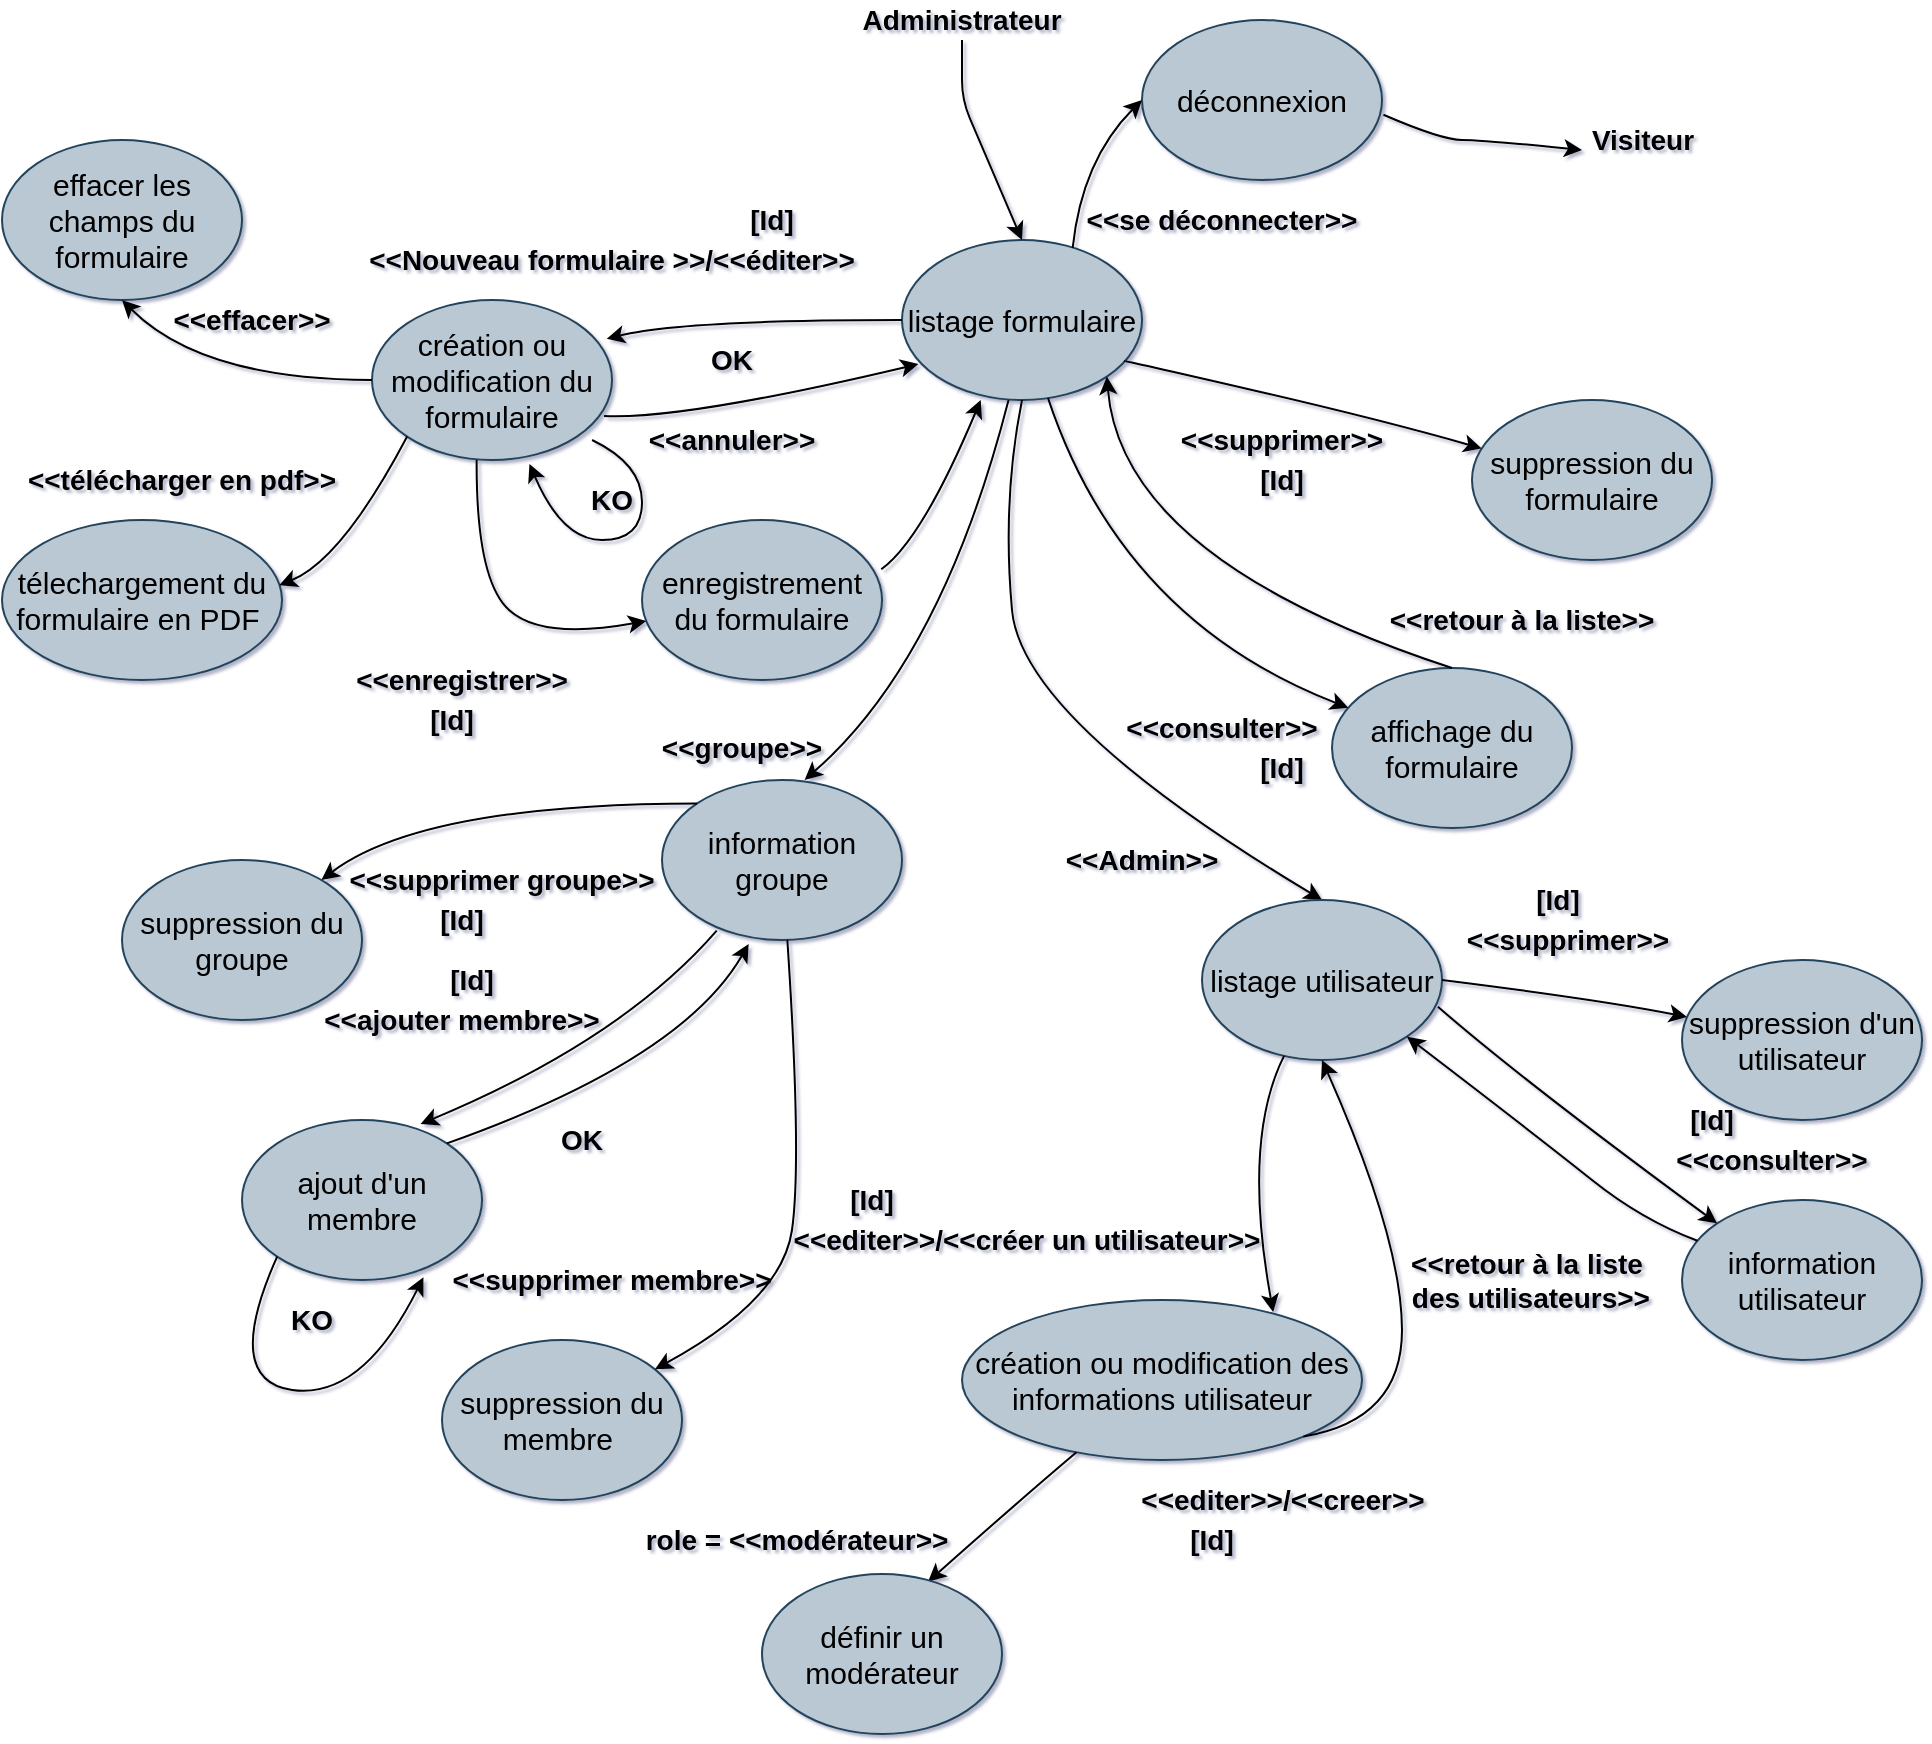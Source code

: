 <mxfile version="15.8.7" type="device"><diagram id="QIlYv06HmIez0P0eh2kQ" name="Page-1"><mxGraphModel dx="1106" dy="770" grid="1" gridSize="10" guides="1" tooltips="1" connect="1" arrows="1" fold="1" page="1" pageScale="1" pageWidth="1169" pageHeight="827" math="0" shadow="1"><root><mxCell id="0"/><mxCell id="1" parent="0"/><mxCell id="4ynzpL5BtkrtydRHJVQj-2" value="&lt;span style=&quot;font-size: 15px&quot;&gt;listage formulaire&lt;/span&gt;" style="ellipse;whiteSpace=wrap;html=1;fillColor=#bac8d3;strokeColor=#23445d;" parent="1" vertex="1"><mxGeometry x="500" y="160" width="120" height="80" as="geometry"/></mxCell><mxCell id="4ynzpL5BtkrtydRHJVQj-3" value="" style="endArrow=classic;html=1;entryX=0.5;entryY=0;entryDx=0;entryDy=0;exitX=0.5;exitY=1;exitDx=0;exitDy=0;" parent="1" source="4ynzpL5BtkrtydRHJVQj-4" target="4ynzpL5BtkrtydRHJVQj-2" edge="1"><mxGeometry width="50" height="50" relative="1" as="geometry"><mxPoint x="380" y="190.0" as="sourcePoint"/><mxPoint x="410" y="150" as="targetPoint"/><Array as="points"><mxPoint x="530" y="90"/></Array></mxGeometry></mxCell><mxCell id="4ynzpL5BtkrtydRHJVQj-4" value="&lt;b&gt;&lt;font style=&quot;font-size: 14px&quot;&gt;Administrateur&lt;/font&gt;&lt;/b&gt;" style="text;html=1;strokeColor=none;fillColor=none;align=center;verticalAlign=middle;whiteSpace=wrap;rounded=0;" parent="1" vertex="1"><mxGeometry x="510" y="40" width="40" height="20" as="geometry"/></mxCell><mxCell id="4ynzpL5BtkrtydRHJVQj-7" value="&lt;font style=&quot;font-size: 15px&quot;&gt;déconnexion&lt;/font&gt;" style="ellipse;whiteSpace=wrap;html=1;fillColor=#bac8d3;strokeColor=#23445d;" parent="1" vertex="1"><mxGeometry x="620" y="50" width="120" height="80" as="geometry"/></mxCell><mxCell id="4ynzpL5BtkrtydRHJVQj-9" value="&lt;b&gt;&lt;font style=&quot;font-size: 14px&quot;&gt;Visiteur&lt;/font&gt;&lt;/b&gt;" style="text;html=1;align=center;verticalAlign=middle;resizable=0;points=[];autosize=1;" parent="1" vertex="1"><mxGeometry x="835" y="100" width="70" height="20" as="geometry"/></mxCell><mxCell id="4ynzpL5BtkrtydRHJVQj-11" value="&lt;font style=&quot;font-size: 15px&quot;&gt;affichage du formulaire&lt;br&gt;&lt;/font&gt;" style="ellipse;whiteSpace=wrap;html=1;fillColor=#bac8d3;strokeColor=#23445d;shadow=0;" parent="1" vertex="1"><mxGeometry x="715" y="374" width="120" height="80" as="geometry"/></mxCell><mxCell id="mBe3YfgCxjS3OsBFPIav-12" value="&lt;font style=&quot;font-size: 15px&quot;&gt;création ou modification du formulaire&lt;br&gt;&lt;/font&gt;" style="ellipse;whiteSpace=wrap;html=1;fillColor=#bac8d3;strokeColor=#23445d;shadow=0;" parent="1" vertex="1"><mxGeometry x="235" y="190" width="120" height="80" as="geometry"/></mxCell><mxCell id="mBe3YfgCxjS3OsBFPIav-13" value="&lt;font style=&quot;font-size: 15px&quot;&gt;suppression du formulaire&lt;br&gt;&lt;/font&gt;" style="ellipse;whiteSpace=wrap;html=1;fillColor=#bac8d3;strokeColor=#23445d;shadow=0;" parent="1" vertex="1"><mxGeometry x="785" y="240" width="120" height="80" as="geometry"/></mxCell><mxCell id="mBe3YfgCxjS3OsBFPIav-28" value="&lt;font style=&quot;font-size: 15px&quot;&gt;enregistrement du formulaire&lt;br&gt;&lt;/font&gt;" style="ellipse;whiteSpace=wrap;html=1;fillColor=#bac8d3;strokeColor=#23445d;shadow=0;" parent="1" vertex="1"><mxGeometry x="370" y="300" width="120" height="80" as="geometry"/></mxCell><mxCell id="mBe3YfgCxjS3OsBFPIav-29" value="&lt;font style=&quot;font-size: 15px&quot;&gt;télechargement du formulaire en PDF&amp;nbsp;&lt;br&gt;&lt;/font&gt;" style="ellipse;whiteSpace=wrap;html=1;fillColor=#bac8d3;strokeColor=#23445d;shadow=0;" parent="1" vertex="1"><mxGeometry x="50" y="300" width="140" height="80" as="geometry"/></mxCell><mxCell id="mBe3YfgCxjS3OsBFPIav-30" value="&lt;font style=&quot;font-size: 15px&quot;&gt;effacer les champs du formulaire&lt;br&gt;&lt;/font&gt;" style="ellipse;whiteSpace=wrap;html=1;fillColor=#bac8d3;strokeColor=#23445d;shadow=0;" parent="1" vertex="1"><mxGeometry x="50" y="110" width="120" height="80" as="geometry"/></mxCell><mxCell id="M45DSX3RB_JgqFKoz0l3-1" value="&lt;b&gt;&lt;font style=&quot;font-size: 14px&quot;&gt;&amp;lt;&amp;lt;consulter&amp;gt;&amp;gt;&lt;/font&gt;&lt;/b&gt;" style="text;html=1;strokeColor=none;fillColor=none;align=center;verticalAlign=middle;whiteSpace=wrap;rounded=0;" vertex="1" parent="1"><mxGeometry x="640" y="394" width="40" height="20" as="geometry"/></mxCell><mxCell id="M45DSX3RB_JgqFKoz0l3-2" value="&lt;b&gt;&lt;font style=&quot;font-size: 14px&quot;&gt;&amp;lt;&amp;lt;retour à la liste&amp;gt;&amp;gt;&lt;/font&gt;&lt;/b&gt;" style="text;html=1;strokeColor=none;fillColor=none;align=center;verticalAlign=middle;whiteSpace=wrap;rounded=0;" vertex="1" parent="1"><mxGeometry x="740" y="340" width="140" height="20" as="geometry"/></mxCell><mxCell id="M45DSX3RB_JgqFKoz0l3-3" value="&lt;span style=&quot;font-size: 14px&quot;&gt;&lt;b&gt;&amp;lt;&amp;lt;effacer&amp;gt;&amp;gt;&lt;/b&gt;&lt;/span&gt;" style="text;html=1;strokeColor=none;fillColor=none;align=center;verticalAlign=middle;whiteSpace=wrap;rounded=0;" vertex="1" parent="1"><mxGeometry x="150" y="190" width="50" height="20" as="geometry"/></mxCell><mxCell id="M45DSX3RB_JgqFKoz0l3-4" value="&lt;b&gt;&lt;font style=&quot;font-size: 14px&quot;&gt;&amp;lt;&amp;lt;Nouveau formulaire &amp;gt;&amp;gt;/&amp;lt;&amp;lt;éditer&amp;gt;&amp;gt;&lt;/font&gt;&lt;/b&gt;" style="text;html=1;strokeColor=none;fillColor=none;align=center;verticalAlign=middle;whiteSpace=wrap;rounded=0;" vertex="1" parent="1"><mxGeometry x="230" y="160" width="250" height="20" as="geometry"/></mxCell><mxCell id="M45DSX3RB_JgqFKoz0l3-7" value="" style="curved=1;endArrow=classic;html=1;rounded=0;" edge="1" parent="1" source="4ynzpL5BtkrtydRHJVQj-2" target="mBe3YfgCxjS3OsBFPIav-13"><mxGeometry width="50" height="50" relative="1" as="geometry"><mxPoint x="540" y="240" as="sourcePoint"/><mxPoint x="590" y="190" as="targetPoint"/><Array as="points"><mxPoint x="610" y="220"/><mxPoint x="740" y="250"/></Array></mxGeometry></mxCell><mxCell id="M45DSX3RB_JgqFKoz0l3-8" value="" style="curved=1;endArrow=classic;html=1;rounded=0;" edge="1" parent="1" source="4ynzpL5BtkrtydRHJVQj-2" target="4ynzpL5BtkrtydRHJVQj-11"><mxGeometry width="50" height="50" relative="1" as="geometry"><mxPoint x="540" y="240" as="sourcePoint"/><mxPoint x="590" y="190" as="targetPoint"/><Array as="points"><mxPoint x="610" y="350"/></Array></mxGeometry></mxCell><mxCell id="M45DSX3RB_JgqFKoz0l3-9" value="" style="curved=1;endArrow=classic;html=1;rounded=0;entryX=1;entryY=1;entryDx=0;entryDy=0;exitX=0.5;exitY=0;exitDx=0;exitDy=0;" edge="1" parent="1" source="4ynzpL5BtkrtydRHJVQj-11" target="4ynzpL5BtkrtydRHJVQj-2"><mxGeometry width="50" height="50" relative="1" as="geometry"><mxPoint x="560" y="320" as="sourcePoint"/><mxPoint x="610" y="270" as="targetPoint"/><Array as="points"><mxPoint x="610" y="320"/></Array></mxGeometry></mxCell><mxCell id="M45DSX3RB_JgqFKoz0l3-10" value="" style="curved=1;endArrow=classic;html=1;rounded=0;entryX=0;entryY=0.5;entryDx=0;entryDy=0;exitX=0.711;exitY=0.05;exitDx=0;exitDy=0;exitPerimeter=0;" edge="1" parent="1" source="4ynzpL5BtkrtydRHJVQj-2" target="4ynzpL5BtkrtydRHJVQj-7"><mxGeometry width="50" height="50" relative="1" as="geometry"><mxPoint x="540" y="240" as="sourcePoint"/><mxPoint x="590" y="190" as="targetPoint"/><Array as="points"><mxPoint x="590" y="120"/></Array></mxGeometry></mxCell><mxCell id="M45DSX3RB_JgqFKoz0l3-11" value="&lt;b&gt;&lt;font style=&quot;font-size: 14px&quot;&gt;&amp;lt;&amp;lt;se déconnecter&amp;gt;&amp;gt;&lt;/font&gt;&lt;/b&gt;" style="text;html=1;strokeColor=none;fillColor=none;align=center;verticalAlign=middle;whiteSpace=wrap;rounded=0;" vertex="1" parent="1"><mxGeometry x="590" y="140" width="140" height="20" as="geometry"/></mxCell><mxCell id="M45DSX3RB_JgqFKoz0l3-12" value="&lt;b&gt;&lt;font style=&quot;font-size: 14px&quot;&gt;&amp;lt;&amp;lt;supprimer&amp;gt;&amp;gt;&lt;/font&gt;&lt;/b&gt;" style="text;html=1;strokeColor=none;fillColor=none;align=center;verticalAlign=middle;whiteSpace=wrap;rounded=0;" vertex="1" parent="1"><mxGeometry x="620" y="250" width="140" height="20" as="geometry"/></mxCell><mxCell id="M45DSX3RB_JgqFKoz0l3-13" value="&lt;b&gt;&lt;font style=&quot;font-size: 14px&quot;&gt;&amp;lt;&amp;lt;annuler&amp;gt;&amp;gt;&lt;/font&gt;&lt;/b&gt;" style="text;html=1;strokeColor=none;fillColor=none;align=center;verticalAlign=middle;whiteSpace=wrap;rounded=0;" vertex="1" parent="1"><mxGeometry x="345" y="250" width="140" height="20" as="geometry"/></mxCell><mxCell id="M45DSX3RB_JgqFKoz0l3-14" value="" style="curved=1;endArrow=classic;html=1;rounded=0;exitX=0.967;exitY=0.725;exitDx=0;exitDy=0;exitPerimeter=0;entryX=0.069;entryY=0.775;entryDx=0;entryDy=0;entryPerimeter=0;" edge="1" parent="1" source="mBe3YfgCxjS3OsBFPIav-12" target="4ynzpL5BtkrtydRHJVQj-2"><mxGeometry width="50" height="50" relative="1" as="geometry"><mxPoint x="490" y="350" as="sourcePoint"/><mxPoint x="490" y="250" as="targetPoint"/><Array as="points"><mxPoint x="390" y="250"/></Array></mxGeometry></mxCell><mxCell id="M45DSX3RB_JgqFKoz0l3-16" value="&lt;span style=&quot;font-size: 14px&quot;&gt;&lt;b&gt;&amp;lt;&amp;lt;télécharger en pdf&amp;gt;&amp;gt;&lt;/b&gt;&lt;/span&gt;" style="text;html=1;strokeColor=none;fillColor=none;align=center;verticalAlign=middle;whiteSpace=wrap;rounded=0;" vertex="1" parent="1"><mxGeometry x="60" y="270" width="160" height="20" as="geometry"/></mxCell><mxCell id="M45DSX3RB_JgqFKoz0l3-17" value="" style="curved=1;endArrow=classic;html=1;rounded=0;entryX=0.978;entryY=0.242;entryDx=0;entryDy=0;entryPerimeter=0;exitX=0;exitY=0.5;exitDx=0;exitDy=0;" edge="1" parent="1" source="4ynzpL5BtkrtydRHJVQj-2" target="mBe3YfgCxjS3OsBFPIav-12"><mxGeometry width="50" height="50" relative="1" as="geometry"><mxPoint x="460" y="200" as="sourcePoint"/><mxPoint x="300" y="220" as="targetPoint"/><Array as="points"><mxPoint x="390" y="200"/></Array></mxGeometry></mxCell><mxCell id="M45DSX3RB_JgqFKoz0l3-18" value="" style="curved=1;endArrow=classic;html=1;rounded=0;entryX=0.99;entryY=0.408;entryDx=0;entryDy=0;exitX=0;exitY=1;exitDx=0;exitDy=0;entryPerimeter=0;" edge="1" parent="1" source="mBe3YfgCxjS3OsBFPIav-12" target="mBe3YfgCxjS3OsBFPIav-29"><mxGeometry width="50" height="50" relative="1" as="geometry"><mxPoint x="350" y="270" as="sourcePoint"/><mxPoint x="400" y="220" as="targetPoint"/><Array as="points"><mxPoint x="220" y="320"/></Array></mxGeometry></mxCell><mxCell id="M45DSX3RB_JgqFKoz0l3-19" value="" style="curved=1;endArrow=classic;html=1;rounded=0;entryX=0.5;entryY=1;entryDx=0;entryDy=0;exitX=0;exitY=0.5;exitDx=0;exitDy=0;" edge="1" parent="1" source="mBe3YfgCxjS3OsBFPIav-12" target="mBe3YfgCxjS3OsBFPIav-30"><mxGeometry width="50" height="50" relative="1" as="geometry"><mxPoint x="350" y="270" as="sourcePoint"/><mxPoint x="400" y="220" as="targetPoint"/><Array as="points"><mxPoint x="150" y="230"/></Array></mxGeometry></mxCell><mxCell id="M45DSX3RB_JgqFKoz0l3-20" value="&lt;span style=&quot;font-size: 14px&quot;&gt;&lt;b&gt;&amp;lt;&amp;lt;enregistrer&amp;gt;&amp;gt;&lt;/b&gt;&lt;/span&gt;" style="text;html=1;strokeColor=none;fillColor=none;align=center;verticalAlign=middle;whiteSpace=wrap;rounded=0;" vertex="1" parent="1"><mxGeometry x="260" y="370" width="40" height="20" as="geometry"/></mxCell><mxCell id="M45DSX3RB_JgqFKoz0l3-23" value="" style="curved=1;endArrow=classic;html=1;rounded=0;entryX=0.656;entryY=1.025;entryDx=0;entryDy=0;entryPerimeter=0;exitX=0.917;exitY=0.875;exitDx=0;exitDy=0;exitPerimeter=0;" edge="1" parent="1" source="mBe3YfgCxjS3OsBFPIav-12" target="mBe3YfgCxjS3OsBFPIav-12"><mxGeometry width="50" height="50" relative="1" as="geometry"><mxPoint x="260" y="350" as="sourcePoint"/><mxPoint x="310" y="300" as="targetPoint"/><Array as="points"><mxPoint x="370" y="272"/><mxPoint x="370" y="310"/><mxPoint x="330" y="310"/></Array></mxGeometry></mxCell><mxCell id="M45DSX3RB_JgqFKoz0l3-24" value="&lt;b&gt;&lt;font style=&quot;font-size: 14px&quot;&gt;KO&lt;/font&gt;&lt;/b&gt;" style="text;html=1;strokeColor=none;fillColor=none;align=center;verticalAlign=middle;whiteSpace=wrap;rounded=0;" vertex="1" parent="1"><mxGeometry x="340" y="280" width="30" height="20" as="geometry"/></mxCell><mxCell id="M45DSX3RB_JgqFKoz0l3-25" value="&lt;b&gt;&lt;font style=&quot;font-size: 14px&quot;&gt;OK&lt;/font&gt;&lt;/b&gt;" style="text;html=1;strokeColor=none;fillColor=none;align=center;verticalAlign=middle;whiteSpace=wrap;rounded=0;" vertex="1" parent="1"><mxGeometry x="400" y="210" width="30" height="20" as="geometry"/></mxCell><mxCell id="M45DSX3RB_JgqFKoz0l3-26" value="" style="curved=1;endArrow=classic;html=1;rounded=0;exitX=0.436;exitY=1;exitDx=0;exitDy=0;exitPerimeter=0;" edge="1" parent="1" source="mBe3YfgCxjS3OsBFPIav-12" target="mBe3YfgCxjS3OsBFPIav-28"><mxGeometry width="50" height="50" relative="1" as="geometry"><mxPoint x="235" y="370" as="sourcePoint"/><mxPoint x="285" y="320" as="targetPoint"/><Array as="points"><mxPoint x="287" y="330"/><mxPoint x="320" y="360"/></Array></mxGeometry></mxCell><mxCell id="M45DSX3RB_JgqFKoz0l3-27" value="" style="curved=1;endArrow=classic;html=1;rounded=0;entryX=0.328;entryY=1;entryDx=0;entryDy=0;entryPerimeter=0;exitX=0.997;exitY=0.308;exitDx=0;exitDy=0;exitPerimeter=0;" edge="1" parent="1" source="mBe3YfgCxjS3OsBFPIav-28" target="4ynzpL5BtkrtydRHJVQj-2"><mxGeometry width="50" height="50" relative="1" as="geometry"><mxPoint x="390" y="330" as="sourcePoint"/><mxPoint x="440" y="280" as="targetPoint"/><Array as="points"><mxPoint x="510" y="310"/></Array></mxGeometry></mxCell><mxCell id="M45DSX3RB_JgqFKoz0l3-29" value="" style="curved=1;endArrow=classic;html=1;rounded=0;exitX=1.006;exitY=0.592;exitDx=0;exitDy=0;exitPerimeter=0;" edge="1" parent="1" source="4ynzpL5BtkrtydRHJVQj-7"><mxGeometry width="50" height="50" relative="1" as="geometry"><mxPoint x="770" y="115" as="sourcePoint"/><mxPoint x="840" y="115" as="targetPoint"/><Array as="points"><mxPoint x="770" y="110"/><mxPoint x="790" y="110"/></Array></mxGeometry></mxCell><mxCell id="M45DSX3RB_JgqFKoz0l3-30" value="" style="curved=1;endArrow=classic;html=1;rounded=0;exitX=0.444;exitY=1;exitDx=0;exitDy=0;exitPerimeter=0;entryX=0.594;entryY=0;entryDx=0;entryDy=0;entryPerimeter=0;" edge="1" parent="1" source="4ynzpL5BtkrtydRHJVQj-2" target="M45DSX3RB_JgqFKoz0l3-36"><mxGeometry width="50" height="50" relative="1" as="geometry"><mxPoint x="435" y="474" as="sourcePoint"/><mxPoint x="480" y="440" as="targetPoint"/><Array as="points"><mxPoint x="520" y="370"/></Array></mxGeometry></mxCell><mxCell id="M45DSX3RB_JgqFKoz0l3-31" value="&lt;b&gt;&lt;font style=&quot;font-size: 14px&quot;&gt;&amp;lt;&amp;lt;groupe&amp;gt;&amp;gt;&lt;/font&gt;&lt;/b&gt;" style="text;html=1;strokeColor=none;fillColor=none;align=center;verticalAlign=middle;whiteSpace=wrap;rounded=0;" vertex="1" parent="1"><mxGeometry x="350" y="404" width="140" height="20" as="geometry"/></mxCell><mxCell id="M45DSX3RB_JgqFKoz0l3-33" value="&lt;b&gt;&lt;font style=&quot;font-size: 14px&quot;&gt;&amp;lt;&amp;lt;supprimer membre&amp;gt;&amp;gt;&lt;/font&gt;&lt;/b&gt;" style="text;html=1;strokeColor=none;fillColor=none;align=center;verticalAlign=middle;whiteSpace=wrap;rounded=0;" vertex="1" parent="1"><mxGeometry x="270" y="670" width="170" height="20" as="geometry"/></mxCell><mxCell id="M45DSX3RB_JgqFKoz0l3-34" value="&lt;b&gt;&lt;font style=&quot;font-size: 14px&quot;&gt;&amp;lt;&amp;lt;ajouter membre&amp;gt;&amp;gt;&lt;/font&gt;&lt;/b&gt;" style="text;html=1;strokeColor=none;fillColor=none;align=center;verticalAlign=middle;whiteSpace=wrap;rounded=0;" vertex="1" parent="1"><mxGeometry x="210" y="540" width="140" height="20" as="geometry"/></mxCell><mxCell id="M45DSX3RB_JgqFKoz0l3-35" value="&lt;b&gt;&lt;font style=&quot;font-size: 14px&quot;&gt;&amp;lt;&amp;lt;supprimer groupe&amp;gt;&amp;gt;&lt;/font&gt;&lt;/b&gt;" style="text;html=1;strokeColor=none;fillColor=none;align=center;verticalAlign=middle;whiteSpace=wrap;rounded=0;" vertex="1" parent="1"><mxGeometry x="220" y="470" width="160" height="20" as="geometry"/></mxCell><mxCell id="M45DSX3RB_JgqFKoz0l3-36" value="&lt;font style=&quot;font-size: 15px&quot;&gt;information groupe&lt;br&gt;&lt;/font&gt;" style="ellipse;whiteSpace=wrap;html=1;fillColor=#bac8d3;strokeColor=#23445d;shadow=0;" vertex="1" parent="1"><mxGeometry x="380" y="430" width="120" height="80" as="geometry"/></mxCell><mxCell id="M45DSX3RB_JgqFKoz0l3-37" value="&lt;b&gt;&lt;font style=&quot;font-size: 14px&quot;&gt;[Id]&lt;/font&gt;&lt;/b&gt;&lt;span style=&quot;color: rgba(0 , 0 , 0 , 0) ; font-family: monospace ; font-size: 0px&quot;&gt;%3CmxGraphModel%3E%3Croot%3E%3CmxCell%20id%3D%220%22%2F%3E%3CmxCell%20id%3D%221%22%20parent%3D%220%22%2F%3E%3CmxCell%20id%3D%222%22%20value%3D%22%26lt%3Bb%26gt%3B%26lt%3Bfont%20style%3D%26quot%3Bfont-size%3A%2014px%26quot%3B%26gt%3BOK%26lt%3B%2Ffont%26gt%3B%26lt%3B%2Fb%26gt%3B%22%20style%3D%22text%3Bhtml%3D1%3BstrokeColor%3Dnone%3BfillColor%3Dnone%3Balign%3Dcenter%3BverticalAlign%3Dmiddle%3BwhiteSpace%3Dwrap%3Brounded%3D0%3B%22%20vertex%3D%221%22%20parent%3D%221%22%3E%3CmxGeometry%20x%3D%22400%22%20y%3D%22210%22%20width%3D%2230%22%20height%3D%2220%22%20as%3D%22geometry%22%2F%3E%3C%2FmxCell%3E%3C%2Froot%3E%3C%2FmxGraphModel%3E&lt;/span&gt;" style="text;html=1;strokeColor=none;fillColor=none;align=center;verticalAlign=middle;whiteSpace=wrap;rounded=0;" vertex="1" parent="1"><mxGeometry x="675" y="414" width="30" height="20" as="geometry"/></mxCell><mxCell id="M45DSX3RB_JgqFKoz0l3-38" value="&lt;b&gt;&lt;font style=&quot;font-size: 14px&quot;&gt;[Id]&lt;/font&gt;&lt;/b&gt;&lt;span style=&quot;color: rgba(0 , 0 , 0 , 0) ; font-family: monospace ; font-size: 0px&quot;&gt;%3CmxGraphModel%3E%3Croot%3E%3CmxCell%20id%3D%220%22%2F%3E%3CmxCell%20id%3D%221%22%20parent%3D%220%22%2F%3E%3CmxCell%20id%3D%222%22%20value%3D%22%26lt%3Bb%26gt%3B%26lt%3Bfont%20style%3D%26quot%3Bfont-size%3A%2014px%26quot%3B%26gt%3BOK%26lt%3B%2Ffont%26gt%3B%26lt%3B%2Fb%26gt%3B%22%20style%3D%22text%3Bhtml%3D1%3BstrokeColor%3Dnone%3BfillColor%3Dnone%3Balign%3Dcenter%3BverticalAlign%3Dmiddle%3BwhiteSpace%3Dwrap%3Brounded%3D0%3B%22%20vertex%3D%221%22%20parent%3D%221%22%3E%3CmxGeometry%20x%3D%22400%22%20y%3D%22210%22%20width%3D%2230%22%20height%3D%2220%22%20as%3D%22geometry%22%2F%3E%3C%2FmxCell%3E%3C%2Froot%3E%3C%2FmxGraphModel%3E&lt;/span&gt;" style="text;html=1;strokeColor=none;fillColor=none;align=center;verticalAlign=middle;whiteSpace=wrap;rounded=0;" vertex="1" parent="1"><mxGeometry x="260" y="390" width="30" height="20" as="geometry"/></mxCell><mxCell id="M45DSX3RB_JgqFKoz0l3-39" value="&lt;b&gt;&lt;font style=&quot;font-size: 14px&quot;&gt;[Id]&lt;/font&gt;&lt;/b&gt;&lt;span style=&quot;color: rgba(0 , 0 , 0 , 0) ; font-family: monospace ; font-size: 0px&quot;&gt;%3CmxGraphModel%3E%3Croot%3E%3CmxCell%20id%3D%220%22%2F%3E%3CmxCell%20id%3D%221%22%20parent%3D%220%22%2F%3E%3CmxCell%20id%3D%222%22%20value%3D%22%26lt%3Bb%26gt%3B%26lt%3Bfont%20style%3D%26quot%3Bfont-size%3A%2014px%26quot%3B%26gt%3BOK%26lt%3B%2Ffont%26gt%3B%26lt%3B%2Fb%26gt%3B%22%20style%3D%22text%3Bhtml%3D1%3BstrokeColor%3Dnone%3BfillColor%3Dnone%3Balign%3Dcenter%3BverticalAlign%3Dmiddle%3BwhiteSpace%3Dwrap%3Brounded%3D0%3B%22%20vertex%3D%221%22%20parent%3D%221%22%3E%3CmxGeometry%20x%3D%22400%22%20y%3D%22210%22%20width%3D%2230%22%20height%3D%2220%22%20as%3D%22geometry%22%2F%3E%3C%2FmxCell%3E%3C%2Froot%3E%3C%2FmxGraphModel%3E&lt;/span&gt;" style="text;html=1;strokeColor=none;fillColor=none;align=center;verticalAlign=middle;whiteSpace=wrap;rounded=0;" vertex="1" parent="1"><mxGeometry x="675" y="270" width="30" height="20" as="geometry"/></mxCell><mxCell id="M45DSX3RB_JgqFKoz0l3-40" value="&lt;b&gt;&lt;font style=&quot;font-size: 14px&quot;&gt;[Id]&lt;/font&gt;&lt;/b&gt;&lt;span style=&quot;color: rgba(0 , 0 , 0 , 0) ; font-family: monospace ; font-size: 0px&quot;&gt;%3CmxGraphModel%3E%3Croot%3E%3CmxCell%20id%3D%220%22%2F%3E%3CmxCell%20id%3D%221%22%20parent%3D%220%22%2F%3E%3CmxCell%20id%3D%222%22%20value%3D%22%26lt%3Bb%26gt%3B%26lt%3Bfont%20style%3D%26quot%3Bfont-size%3A%2014px%26quot%3B%26gt%3BOK%26lt%3B%2Ffont%26gt%3B%26lt%3B%2Fb%26gt%3B%22%20style%3D%22text%3Bhtml%3D1%3BstrokeColor%3Dnone%3BfillColor%3Dnone%3Balign%3Dcenter%3BverticalAlign%3Dmiddle%3BwhiteSpace%3Dwrap%3Brounded%3D0%3B%22%20vertex%3D%221%22%20parent%3D%221%22%3E%3CmxGeometry%20x%3D%22400%22%20y%3D%22210%22%20width%3D%2230%22%20height%3D%2220%22%20as%3D%22geometry%22%2F%3E%3C%2FmxCell%3E%3C%2Froot%3E%3C%2FmxGraphModel%3E&lt;/span&gt;" style="text;html=1;strokeColor=none;fillColor=none;align=center;verticalAlign=middle;whiteSpace=wrap;rounded=0;" vertex="1" parent="1"><mxGeometry x="420" y="140" width="30" height="20" as="geometry"/></mxCell><mxCell id="M45DSX3RB_JgqFKoz0l3-42" value="" style="curved=1;endArrow=classic;html=1;rounded=0;exitX=0.5;exitY=1;exitDx=0;exitDy=0;entryX=0.5;entryY=0;entryDx=0;entryDy=0;" edge="1" parent="1" source="4ynzpL5BtkrtydRHJVQj-2" target="M45DSX3RB_JgqFKoz0l3-43"><mxGeometry width="50" height="50" relative="1" as="geometry"><mxPoint x="530" y="360" as="sourcePoint"/><mxPoint x="650" y="500" as="targetPoint"/><Array as="points"><mxPoint x="550" y="290"/><mxPoint x="560" y="400"/></Array></mxGeometry></mxCell><mxCell id="M45DSX3RB_JgqFKoz0l3-43" value="&lt;font style=&quot;font-size: 15px&quot;&gt;listage utilisateur&lt;br&gt;&lt;/font&gt;" style="ellipse;whiteSpace=wrap;html=1;fillColor=#bac8d3;strokeColor=#23445d;shadow=0;" vertex="1" parent="1"><mxGeometry x="650" y="490" width="120" height="80" as="geometry"/></mxCell><mxCell id="M45DSX3RB_JgqFKoz0l3-44" value="&lt;b&gt;&lt;font style=&quot;font-size: 14px&quot;&gt;&amp;lt;&amp;lt;Admin&amp;gt;&amp;gt;&lt;/font&gt;&lt;/b&gt;" style="text;html=1;strokeColor=none;fillColor=none;align=center;verticalAlign=middle;whiteSpace=wrap;rounded=0;" vertex="1" parent="1"><mxGeometry x="600" y="460" width="40" height="20" as="geometry"/></mxCell><mxCell id="M45DSX3RB_JgqFKoz0l3-45" value="&lt;font style=&quot;font-size: 15px&quot;&gt;création ou modification des informations utilisateur&lt;br&gt;&lt;/font&gt;" style="ellipse;whiteSpace=wrap;html=1;fillColor=#bac8d3;strokeColor=#23445d;shadow=0;" vertex="1" parent="1"><mxGeometry x="530" y="690" width="200" height="80" as="geometry"/></mxCell><mxCell id="M45DSX3RB_JgqFKoz0l3-46" value="&lt;font style=&quot;font-size: 15px&quot;&gt;information utilisateur&lt;br&gt;&lt;/font&gt;" style="ellipse;whiteSpace=wrap;html=1;fillColor=#bac8d3;strokeColor=#23445d;shadow=0;" vertex="1" parent="1"><mxGeometry x="890" y="640" width="120" height="80" as="geometry"/></mxCell><mxCell id="M45DSX3RB_JgqFKoz0l3-47" value="&lt;font style=&quot;font-size: 15px&quot;&gt;suppression d'un utilisateur&lt;br&gt;&lt;/font&gt;" style="ellipse;whiteSpace=wrap;html=1;fillColor=#bac8d3;strokeColor=#23445d;shadow=0;" vertex="1" parent="1"><mxGeometry x="890" y="520" width="120" height="80" as="geometry"/></mxCell><mxCell id="M45DSX3RB_JgqFKoz0l3-48" value="&lt;b&gt;&lt;font style=&quot;font-size: 14px&quot;&gt;&amp;lt;&amp;lt;supprimer&amp;gt;&amp;gt;&lt;/font&gt;&lt;/b&gt;" style="text;html=1;strokeColor=none;fillColor=none;align=center;verticalAlign=middle;whiteSpace=wrap;rounded=0;" vertex="1" parent="1"><mxGeometry x="812.5" y="500" width="40" height="20" as="geometry"/></mxCell><mxCell id="M45DSX3RB_JgqFKoz0l3-49" value="&lt;b&gt;&lt;font style=&quot;font-size: 14px&quot;&gt;&amp;lt;&amp;lt;editer&amp;gt;&amp;gt;/&amp;lt;&amp;lt;créer un utilisateur&amp;gt;&amp;gt;&lt;/font&gt;&lt;/b&gt;" style="text;html=1;strokeColor=none;fillColor=none;align=center;verticalAlign=middle;whiteSpace=wrap;rounded=0;" vertex="1" parent="1"><mxGeometry x="440" y="650" width="245" height="20" as="geometry"/></mxCell><mxCell id="M45DSX3RB_JgqFKoz0l3-50" value="&lt;b&gt;&lt;font style=&quot;font-size: 14px&quot;&gt;&amp;lt;&amp;lt;consulter&amp;gt;&amp;gt;&lt;/font&gt;&lt;/b&gt;" style="text;html=1;strokeColor=none;fillColor=none;align=center;verticalAlign=middle;whiteSpace=wrap;rounded=0;" vertex="1" parent="1"><mxGeometry x="915" y="610" width="40" height="20" as="geometry"/></mxCell><mxCell id="M45DSX3RB_JgqFKoz0l3-53" value="" style="curved=1;endArrow=classic;html=1;rounded=0;exitX=1;exitY=0.5;exitDx=0;exitDy=0;" edge="1" parent="1" source="M45DSX3RB_JgqFKoz0l3-43" target="M45DSX3RB_JgqFKoz0l3-47"><mxGeometry width="50" height="50" relative="1" as="geometry"><mxPoint x="570" y="630" as="sourcePoint"/><mxPoint x="620" y="580" as="targetPoint"/><Array as="points"><mxPoint x="850" y="540"/></Array></mxGeometry></mxCell><mxCell id="M45DSX3RB_JgqFKoz0l3-54" value="&lt;font style=&quot;font-size: 15px&quot;&gt;suppression du membre&amp;nbsp;&lt;br&gt;&lt;/font&gt;" style="ellipse;whiteSpace=wrap;html=1;fillColor=#bac8d3;strokeColor=#23445d;shadow=0;" vertex="1" parent="1"><mxGeometry x="270" y="710" width="120" height="80" as="geometry"/></mxCell><mxCell id="M45DSX3RB_JgqFKoz0l3-55" value="&lt;font style=&quot;font-size: 15px&quot;&gt;ajout d'un membre&lt;br&gt;&lt;/font&gt;" style="ellipse;whiteSpace=wrap;html=1;fillColor=#bac8d3;strokeColor=#23445d;shadow=0;" vertex="1" parent="1"><mxGeometry x="170" y="600" width="120" height="80" as="geometry"/></mxCell><mxCell id="M45DSX3RB_JgqFKoz0l3-56" value="&lt;font style=&quot;font-size: 15px&quot;&gt;suppression du groupe&lt;br&gt;&lt;/font&gt;" style="ellipse;whiteSpace=wrap;html=1;fillColor=#bac8d3;strokeColor=#23445d;shadow=0;" vertex="1" parent="1"><mxGeometry x="110" y="470" width="120" height="80" as="geometry"/></mxCell><mxCell id="M45DSX3RB_JgqFKoz0l3-58" value="" style="curved=1;endArrow=classic;html=1;rounded=0;exitX=0;exitY=0;exitDx=0;exitDy=0;" edge="1" parent="1" source="M45DSX3RB_JgqFKoz0l3-36" target="M45DSX3RB_JgqFKoz0l3-56"><mxGeometry width="50" height="50" relative="1" as="geometry"><mxPoint x="400" y="540" as="sourcePoint"/><mxPoint x="490" y="550" as="targetPoint"/><Array as="points"><mxPoint x="260" y="442"/></Array></mxGeometry></mxCell><mxCell id="M45DSX3RB_JgqFKoz0l3-60" value="" style="curved=1;endArrow=classic;html=1;rounded=0;exitX=1;exitY=0;exitDx=0;exitDy=0;entryX=0.361;entryY=1.025;entryDx=0;entryDy=0;entryPerimeter=0;" edge="1" parent="1" source="M45DSX3RB_JgqFKoz0l3-55" target="M45DSX3RB_JgqFKoz0l3-36"><mxGeometry width="50" height="50" relative="1" as="geometry"><mxPoint x="305" y="615" as="sourcePoint"/><mxPoint x="355" y="565" as="targetPoint"/><Array as="points"><mxPoint x="390" y="570"/></Array></mxGeometry></mxCell><mxCell id="M45DSX3RB_JgqFKoz0l3-61" value="" style="curved=1;endArrow=classic;html=1;rounded=0;exitX=0.228;exitY=0.942;exitDx=0;exitDy=0;exitPerimeter=0;entryX=0.744;entryY=0.025;entryDx=0;entryDy=0;entryPerimeter=0;" edge="1" parent="1" source="M45DSX3RB_JgqFKoz0l3-36" target="M45DSX3RB_JgqFKoz0l3-55"><mxGeometry width="50" height="50" relative="1" as="geometry"><mxPoint x="250" y="580" as="sourcePoint"/><mxPoint x="260" y="610" as="targetPoint"/><Array as="points"><mxPoint x="360" y="560"/></Array></mxGeometry></mxCell><mxCell id="M45DSX3RB_JgqFKoz0l3-62" value="" style="curved=1;endArrow=classic;html=1;rounded=0;exitX=0;exitY=1;exitDx=0;exitDy=0;entryX=0.756;entryY=0.983;entryDx=0;entryDy=0;entryPerimeter=0;" edge="1" parent="1" source="M45DSX3RB_JgqFKoz0l3-55" target="M45DSX3RB_JgqFKoz0l3-55"><mxGeometry width="50" height="50" relative="1" as="geometry"><mxPoint x="190" y="760" as="sourcePoint"/><mxPoint x="240" y="710" as="targetPoint"/><Array as="points"><mxPoint x="160" y="730"/><mxPoint x="230" y="740"/></Array></mxGeometry></mxCell><mxCell id="M45DSX3RB_JgqFKoz0l3-63" value="&lt;b&gt;&lt;font style=&quot;font-size: 14px&quot;&gt;OK&lt;/font&gt;&lt;/b&gt;" style="text;html=1;strokeColor=none;fillColor=none;align=center;verticalAlign=middle;whiteSpace=wrap;rounded=0;" vertex="1" parent="1"><mxGeometry x="325" y="600" width="30" height="20" as="geometry"/></mxCell><mxCell id="M45DSX3RB_JgqFKoz0l3-64" value="&lt;b&gt;&lt;font style=&quot;font-size: 14px&quot;&gt;KO&lt;/font&gt;&lt;/b&gt;" style="text;html=1;strokeColor=none;fillColor=none;align=center;verticalAlign=middle;whiteSpace=wrap;rounded=0;" vertex="1" parent="1"><mxGeometry x="190" y="690" width="30" height="20" as="geometry"/></mxCell><mxCell id="M45DSX3RB_JgqFKoz0l3-65" value="" style="curved=1;endArrow=classic;html=1;rounded=0;" edge="1" parent="1" source="M45DSX3RB_JgqFKoz0l3-36" target="M45DSX3RB_JgqFKoz0l3-54"><mxGeometry width="50" height="50" relative="1" as="geometry"><mxPoint x="460" y="510" as="sourcePoint"/><mxPoint x="480" y="630" as="targetPoint"/><Array as="points"><mxPoint x="450" y="620"/><mxPoint x="440" y="690"/></Array></mxGeometry></mxCell><mxCell id="M45DSX3RB_JgqFKoz0l3-66" value="" style="curved=1;endArrow=classic;html=1;rounded=0;entryX=0.778;entryY=0.075;entryDx=0;entryDy=0;entryPerimeter=0;" edge="1" parent="1" source="M45DSX3RB_JgqFKoz0l3-43" target="M45DSX3RB_JgqFKoz0l3-45"><mxGeometry width="50" height="50" relative="1" as="geometry"><mxPoint x="550" y="600" as="sourcePoint"/><mxPoint x="650" y="610" as="targetPoint"/><Array as="points"><mxPoint x="670" y="610"/></Array></mxGeometry></mxCell><mxCell id="M45DSX3RB_JgqFKoz0l3-67" value="" style="curved=1;endArrow=classic;html=1;rounded=0;entryX=0.5;entryY=1;entryDx=0;entryDy=0;exitX=1;exitY=1;exitDx=0;exitDy=0;" edge="1" parent="1" source="M45DSX3RB_JgqFKoz0l3-45" target="M45DSX3RB_JgqFKoz0l3-43"><mxGeometry width="50" height="50" relative="1" as="geometry"><mxPoint x="710" y="700" as="sourcePoint"/><mxPoint x="600" y="550" as="targetPoint"/><Array as="points"><mxPoint x="750" y="750"/><mxPoint x="750" y="660"/></Array></mxGeometry></mxCell><mxCell id="M45DSX3RB_JgqFKoz0l3-68" value="&lt;b&gt;&lt;font style=&quot;font-size: 14px&quot;&gt;&amp;lt;&amp;lt;editer&amp;gt;&amp;gt;/&amp;lt;&amp;lt;creer&amp;gt;&amp;gt;&lt;/font&gt;&lt;/b&gt;" style="text;html=1;strokeColor=none;fillColor=none;align=center;verticalAlign=middle;whiteSpace=wrap;rounded=0;" vertex="1" parent="1"><mxGeometry x="567.5" y="780" width="245" height="20" as="geometry"/></mxCell><mxCell id="M45DSX3RB_JgqFKoz0l3-69" value="" style="curved=1;endArrow=classic;html=1;rounded=0;entryX=0;entryY=0;entryDx=0;entryDy=0;exitX=0.983;exitY=0.667;exitDx=0;exitDy=0;exitPerimeter=0;" edge="1" parent="1" source="M45DSX3RB_JgqFKoz0l3-43" target="M45DSX3RB_JgqFKoz0l3-46"><mxGeometry width="50" height="50" relative="1" as="geometry"><mxPoint x="550" y="590" as="sourcePoint"/><mxPoint x="600" y="540" as="targetPoint"/><Array as="points"><mxPoint x="810" y="580"/></Array></mxGeometry></mxCell><mxCell id="M45DSX3RB_JgqFKoz0l3-70" value="" style="curved=1;endArrow=classic;html=1;rounded=0;entryX=1;entryY=1;entryDx=0;entryDy=0;" edge="1" parent="1" source="M45DSX3RB_JgqFKoz0l3-46" target="M45DSX3RB_JgqFKoz0l3-43"><mxGeometry width="50" height="50" relative="1" as="geometry"><mxPoint x="550" y="590" as="sourcePoint"/><mxPoint x="600" y="540" as="targetPoint"/><Array as="points"><mxPoint x="870" y="650"/><mxPoint x="820" y="610"/></Array></mxGeometry></mxCell><mxCell id="M45DSX3RB_JgqFKoz0l3-71" value="&lt;b&gt;&lt;font style=&quot;font-size: 14px&quot;&gt;&amp;lt;&amp;lt;retour à la liste&lt;br&gt;&amp;nbsp;des utilisateurs&amp;gt;&amp;gt;&lt;br&gt;&lt;/font&gt;&lt;/b&gt;" style="text;html=1;strokeColor=none;fillColor=none;align=center;verticalAlign=middle;whiteSpace=wrap;rounded=0;" vertex="1" parent="1"><mxGeometry x="690" y="670" width="245" height="20" as="geometry"/></mxCell><mxCell id="M45DSX3RB_JgqFKoz0l3-74" value="" style="curved=1;endArrow=classic;html=1;rounded=0;entryX=0.692;entryY=0.048;entryDx=0;entryDy=0;entryPerimeter=0;" edge="1" parent="1" source="M45DSX3RB_JgqFKoz0l3-45" target="M45DSX3RB_JgqFKoz0l3-75"><mxGeometry width="50" height="50" relative="1" as="geometry"><mxPoint x="530" y="760" as="sourcePoint"/><mxPoint x="490" y="830" as="targetPoint"/><Array as="points"><mxPoint x="559" y="790"/></Array></mxGeometry></mxCell><mxCell id="M45DSX3RB_JgqFKoz0l3-75" value="&lt;font style=&quot;font-size: 15px&quot;&gt;définir un modérateur&lt;br&gt;&lt;/font&gt;" style="ellipse;whiteSpace=wrap;html=1;fillColor=#bac8d3;strokeColor=#23445d;shadow=0;" vertex="1" parent="1"><mxGeometry x="430" y="827" width="120" height="80" as="geometry"/></mxCell><mxCell id="M45DSX3RB_JgqFKoz0l3-76" value="&lt;b&gt;&lt;font style=&quot;font-size: 14px&quot;&gt;role = &amp;lt;&amp;lt;modérateur&amp;gt;&amp;gt;&lt;/font&gt;&lt;/b&gt;" style="text;html=1;strokeColor=none;fillColor=none;align=center;verticalAlign=middle;whiteSpace=wrap;rounded=0;" vertex="1" parent="1"><mxGeometry x="325" y="800" width="245" height="20" as="geometry"/></mxCell><mxCell id="M45DSX3RB_JgqFKoz0l3-77" value="&lt;b&gt;&lt;font style=&quot;font-size: 14px&quot;&gt;[Id]&lt;/font&gt;&lt;/b&gt;&lt;span style=&quot;color: rgba(0 , 0 , 0 , 0) ; font-family: monospace ; font-size: 0px&quot;&gt;%3CmxGraphModel%3E%3Croot%3E%3CmxCell%20id%3D%220%22%2F%3E%3CmxCell%20id%3D%221%22%20parent%3D%220%22%2F%3E%3CmxCell%20id%3D%222%22%20value%3D%22%26lt%3Bb%26gt%3B%26lt%3Bfont%20style%3D%26quot%3Bfont-size%3A%2014px%26quot%3B%26gt%3BOK%26lt%3B%2Ffont%26gt%3B%26lt%3B%2Fb%26gt%3B%22%20style%3D%22text%3Bhtml%3D1%3BstrokeColor%3Dnone%3BfillColor%3Dnone%3Balign%3Dcenter%3BverticalAlign%3Dmiddle%3BwhiteSpace%3Dwrap%3Brounded%3D0%3B%22%20vertex%3D%221%22%20parent%3D%221%22%3E%3CmxGeometry%20x%3D%22400%22%20y%3D%22210%22%20width%3D%2230%22%20height%3D%2220%22%20as%3D%22geometry%22%2F%3E%3C%2FmxCell%3E%3C%2Froot%3E%3C%2FmxGraphModel%3E&lt;/span&gt;" style="text;html=1;strokeColor=none;fillColor=none;align=center;verticalAlign=middle;whiteSpace=wrap;rounded=0;" vertex="1" parent="1"><mxGeometry x="890" y="590" width="30" height="20" as="geometry"/></mxCell><mxCell id="M45DSX3RB_JgqFKoz0l3-78" value="&lt;b&gt;&lt;font style=&quot;font-size: 14px&quot;&gt;[Id]&lt;/font&gt;&lt;/b&gt;&lt;span style=&quot;color: rgba(0 , 0 , 0 , 0) ; font-family: monospace ; font-size: 0px&quot;&gt;%3CmxGraphModel%3E%3Croot%3E%3CmxCell%20id%3D%220%22%2F%3E%3CmxCell%20id%3D%221%22%20parent%3D%220%22%2F%3E%3CmxCell%20id%3D%222%22%20value%3D%22%26lt%3Bb%26gt%3B%26lt%3Bfont%20style%3D%26quot%3Bfont-size%3A%2014px%26quot%3B%26gt%3BOK%26lt%3B%2Ffont%26gt%3B%26lt%3B%2Fb%26gt%3B%22%20style%3D%22text%3Bhtml%3D1%3BstrokeColor%3Dnone%3BfillColor%3Dnone%3Balign%3Dcenter%3BverticalAlign%3Dmiddle%3BwhiteSpace%3Dwrap%3Brounded%3D0%3B%22%20vertex%3D%221%22%20parent%3D%221%22%3E%3CmxGeometry%20x%3D%22400%22%20y%3D%22210%22%20width%3D%2230%22%20height%3D%2220%22%20as%3D%22geometry%22%2F%3E%3C%2FmxCell%3E%3C%2Froot%3E%3C%2FmxGraphModel%3E&lt;/span&gt;" style="text;html=1;strokeColor=none;fillColor=none;align=center;verticalAlign=middle;whiteSpace=wrap;rounded=0;" vertex="1" parent="1"><mxGeometry x="812.5" y="480" width="30" height="20" as="geometry"/></mxCell><mxCell id="M45DSX3RB_JgqFKoz0l3-79" value="&lt;b&gt;&lt;font style=&quot;font-size: 14px&quot;&gt;[Id]&lt;/font&gt;&lt;/b&gt;&lt;span style=&quot;color: rgba(0 , 0 , 0 , 0) ; font-family: monospace ; font-size: 0px&quot;&gt;%3CmxGraphModel%3E%3Croot%3E%3CmxCell%20id%3D%220%22%2F%3E%3CmxCell%20id%3D%221%22%20parent%3D%220%22%2F%3E%3CmxCell%20id%3D%222%22%20value%3D%22%26lt%3Bb%26gt%3B%26lt%3Bfont%20style%3D%26quot%3Bfont-size%3A%2014px%26quot%3B%26gt%3BOK%26lt%3B%2Ffont%26gt%3B%26lt%3B%2Fb%26gt%3B%22%20style%3D%22text%3Bhtml%3D1%3BstrokeColor%3Dnone%3BfillColor%3Dnone%3Balign%3Dcenter%3BverticalAlign%3Dmiddle%3BwhiteSpace%3Dwrap%3Brounded%3D0%3B%22%20vertex%3D%221%22%20parent%3D%221%22%3E%3CmxGeometry%20x%3D%22400%22%20y%3D%22210%22%20width%3D%2230%22%20height%3D%2220%22%20as%3D%22geometry%22%2F%3E%3C%2FmxCell%3E%3C%2Froot%3E%3C%2FmxGraphModel%3E&lt;/span&gt;" style="text;html=1;strokeColor=none;fillColor=none;align=center;verticalAlign=middle;whiteSpace=wrap;rounded=0;" vertex="1" parent="1"><mxGeometry x="270" y="520" width="30" height="20" as="geometry"/></mxCell><mxCell id="M45DSX3RB_JgqFKoz0l3-81" value="&lt;b&gt;&lt;font style=&quot;font-size: 14px&quot;&gt;[Id]&lt;/font&gt;&lt;/b&gt;&lt;span style=&quot;color: rgba(0 , 0 , 0 , 0) ; font-family: monospace ; font-size: 0px&quot;&gt;%3CmxGraphModel%3E%3Croot%3E%3CmxCell%20id%3D%220%22%2F%3E%3CmxCell%20id%3D%221%22%20parent%3D%220%22%2F%3E%3CmxCell%20id%3D%222%22%20value%3D%22%26lt%3Bb%26gt%3B%26lt%3Bfont%20style%3D%26quot%3Bfont-size%3A%2014px%26quot%3B%26gt%3BOK%26lt%3B%2Ffont%26gt%3B%26lt%3B%2Fb%26gt%3B%22%20style%3D%22text%3Bhtml%3D1%3BstrokeColor%3Dnone%3BfillColor%3Dnone%3Balign%3Dcenter%3BverticalAlign%3Dmiddle%3BwhiteSpace%3Dwrap%3Brounded%3D0%3B%22%20vertex%3D%221%22%20parent%3D%221%22%3E%3CmxGeometry%20x%3D%22400%22%20y%3D%22210%22%20width%3D%2230%22%20height%3D%2220%22%20as%3D%22geometry%22%2F%3E%3C%2FmxCell%3E%3C%2Froot%3E%3C%2FmxGraphModel%3E&lt;/span&gt;" style="text;html=1;strokeColor=none;fillColor=none;align=center;verticalAlign=middle;whiteSpace=wrap;rounded=0;" vertex="1" parent="1"><mxGeometry x="470" y="630" width="30" height="20" as="geometry"/></mxCell><mxCell id="M45DSX3RB_JgqFKoz0l3-82" value="&lt;b&gt;&lt;font style=&quot;font-size: 14px&quot;&gt;[Id]&lt;/font&gt;&lt;/b&gt;&lt;span style=&quot;color: rgba(0 , 0 , 0 , 0) ; font-family: monospace ; font-size: 0px&quot;&gt;%3CmxGraphModel%3E%3Croot%3E%3CmxCell%20id%3D%220%22%2F%3E%3CmxCell%20id%3D%221%22%20parent%3D%220%22%2F%3E%3CmxCell%20id%3D%222%22%20value%3D%22%26lt%3Bb%26gt%3B%26lt%3Bfont%20style%3D%26quot%3Bfont-size%3A%2014px%26quot%3B%26gt%3BOK%26lt%3B%2Ffont%26gt%3B%26lt%3B%2Fb%26gt%3B%22%20style%3D%22text%3Bhtml%3D1%3BstrokeColor%3Dnone%3BfillColor%3Dnone%3Balign%3Dcenter%3BverticalAlign%3Dmiddle%3BwhiteSpace%3Dwrap%3Brounded%3D0%3B%22%20vertex%3D%221%22%20parent%3D%221%22%3E%3CmxGeometry%20x%3D%22400%22%20y%3D%22210%22%20width%3D%2230%22%20height%3D%2220%22%20as%3D%22geometry%22%2F%3E%3C%2FmxCell%3E%3C%2Froot%3E%3C%2FmxGraphModel%3E&lt;/span&gt;" style="text;html=1;strokeColor=none;fillColor=none;align=center;verticalAlign=middle;whiteSpace=wrap;rounded=0;" vertex="1" parent="1"><mxGeometry x="265" y="490" width="30" height="20" as="geometry"/></mxCell><mxCell id="M45DSX3RB_JgqFKoz0l3-83" value="&lt;b&gt;&lt;font style=&quot;font-size: 14px&quot;&gt;[Id]&lt;/font&gt;&lt;/b&gt;&lt;span style=&quot;color: rgba(0 , 0 , 0 , 0) ; font-family: monospace ; font-size: 0px&quot;&gt;%3CmxGraphModel%3E%3Croot%3E%3CmxCell%20id%3D%220%22%2F%3E%3CmxCell%20id%3D%221%22%20parent%3D%220%22%2F%3E%3CmxCell%20id%3D%222%22%20value%3D%22%26lt%3Bb%26gt%3B%26lt%3Bfont%20style%3D%26quot%3Bfont-size%3A%2014px%26quot%3B%26gt%3BOK%26lt%3B%2Ffont%26gt%3B%26lt%3B%2Fb%26gt%3B%22%20style%3D%22text%3Bhtml%3D1%3BstrokeColor%3Dnone%3BfillColor%3Dnone%3Balign%3Dcenter%3BverticalAlign%3Dmiddle%3BwhiteSpace%3Dwrap%3Brounded%3D0%3B%22%20vertex%3D%221%22%20parent%3D%221%22%3E%3CmxGeometry%20x%3D%22400%22%20y%3D%22210%22%20width%3D%2230%22%20height%3D%2220%22%20as%3D%22geometry%22%2F%3E%3C%2FmxCell%3E%3C%2Froot%3E%3C%2FmxGraphModel%3E&lt;/span&gt;" style="text;html=1;strokeColor=none;fillColor=none;align=center;verticalAlign=middle;whiteSpace=wrap;rounded=0;" vertex="1" parent="1"><mxGeometry x="640" y="800" width="30" height="20" as="geometry"/></mxCell></root></mxGraphModel></diagram></mxfile>